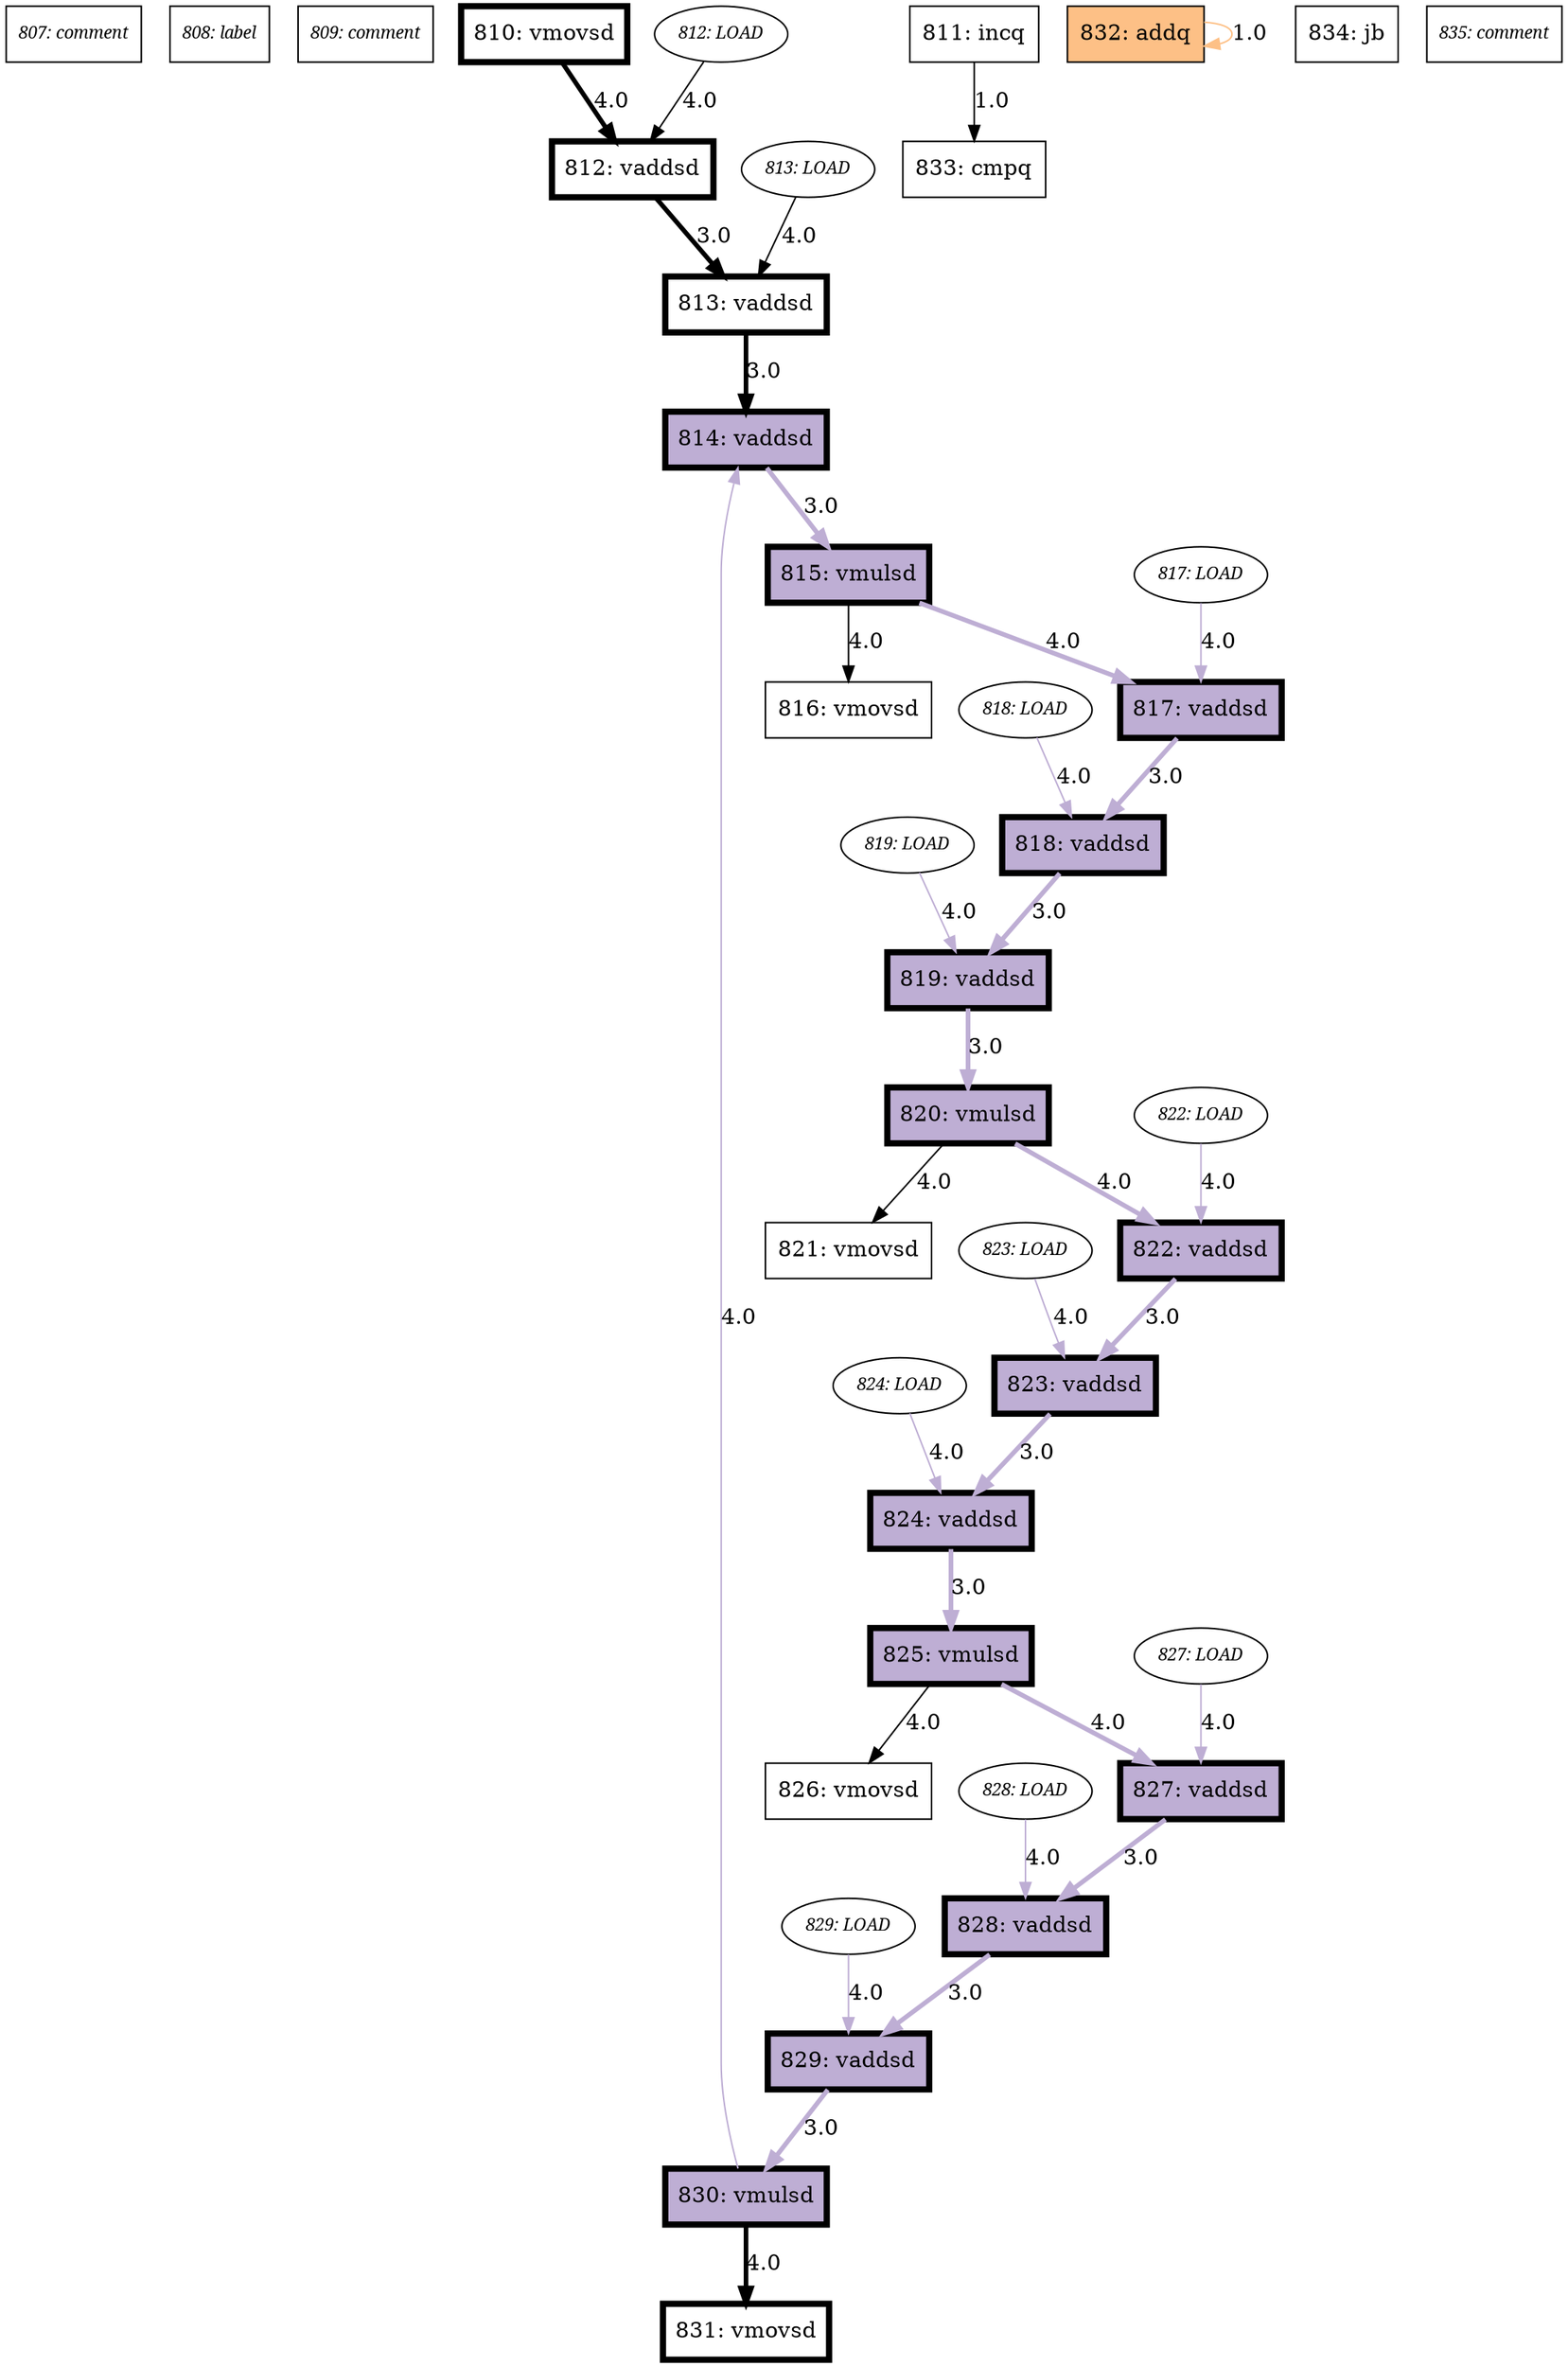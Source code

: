 digraph  {
	node [colorscheme=accent8];
	edge [colorscheme=accent8];
	"807: comment"	 [fontname=italic,
		fontsize=11.0,
		instruction_form="{'instruction': None, 'operands': None, 'directive': None, 'comment': 'LLVM-MCA-BEGIN', 'label': None, 'line': '# LLVM-MCA-BEGIN\
', 'line_number': 807, 'port_pressure': [0.0, 0.0, 0.0, 0.0, 0.0, 0.0, 0.0, 0.0, 0.0, 0.0, 0.0, 0.0, 0.0, 0.0], 'flags': [], 'throughput\
': 0.0, 'latency': 0.0, 'latency_wo_load': 0.0, 'latency_cp': 0, 'latency_lcd': 0}",
		shape=rectangle];
	"808: label"	 [fontname=italic,
		fontsize=11.0,
		instruction_form="{'instruction': None, 'operands': None, 'directive': None, 'comment': 'Preds ..B1.75 ..B1.74', 'label': '..B1.75', 'line': '..B1.75\
:                        # Preds ..B1.75 ..B1.74', 'line_number': 808, 'port_pressure': [0.0, 0.0, 0.0, 0.0, 0.0, 0.0, 0.0, 0.0,\
 0.0, 0.0, 0.0, 0.0, 0.0, 0.0], 'flags': [], 'throughput': 0.0, 'latency': 0.0, 'latency_wo_load': 0.0, 'latency_cp': 0, 'latency\
_lcd': 0}",
		shape=rectangle];
	"809: comment"	 [fontname=italic,
		fontsize=11.0,
		instruction_form="{'instruction': None, 'operands': None, 'directive': None, 'comment': 'Execution count [9.36e+01]', 'label': None, 'line': '# Execution\
 count [9.36e+01]', 'line_number': 809, 'port_pressure': [0.0, 0.0, 0.0, 0.0, 0.0, 0.0, 0.0, 0.0, 0.0, 0.0, 0.0, 0.0, 0.0, 0.0],\
 'flags': [], 'throughput': 0.0, 'latency': 0.0, 'latency_wo_load': 0.0, 'latency_cp': 0, 'latency_lcd': 0}",
		shape=rectangle];
	"810: vmovsd"	 [instruction_form="{'instruction': 'vmovsd', 'operands': {'source': [{'memory': {'offset': {'value': '8'}, 'base': {'name': 'r12'}, 'index': {'name\
': 'r11'}, 'scale': 1}}], 'destination': [{'register': {'name': 'xmm2'}}], 'src_dst': [], 'operand_list': [{'memory': {'offset':\
 {'value': '8'}, 'base': {'name': 'r12'}, 'index': {'name': 'r11'}, 'scale': 1}}, {'register': {'name': 'xmm2'}}]}, 'directive':\
 None, 'comment': '55.35', 'label': None, 'line': 'vmovsd    8(%r12,%r11), %xmm2                           #55.35', 'line_number\
': 810, 'flags': ['performs_load', 'is_load_instruction'], 'port_pressure': [0.0, 0.0, 0.0, 0.0, 0.0, 0.0, 0.0, 0.0, 0.0, 0.5, 0.5\
, 0.5, 0.5, 0.0], 'throughput': 0.5, 'latency': 4.0, 'latency_wo_load': 4.0, 'latency_cp': 4.0, 'latency_lcd': 0}",
		penwidth=4,
		shape=rectangle,
		style=bold];
	"812: vaddsd"	 [instruction_form="{'instruction': 'vaddsd', 'operands': {'source': [{'memory': {'offset': {'value': '16'}, 'base': {'name': 'r12'}, 'index': {'name\
': 'r13'}, 'scale': 1}}, {'register': {'name': 'xmm2'}}], 'destination': [{'register': {'name': 'xmm3'}}], 'src_dst': [], 'operand\
_list': [{'memory': {'offset': {'value': '16'}, 'base': {'name': 'r12'}, 'index': {'name': 'r13'}, 'scale': 1}}, {'register': {'\
name': 'xmm2'}}, {'register': {'name': 'xmm3'}}]}, 'directive': None, 'comment': '55.12', 'label': None, 'line': 'vaddsd    16(%\
r12,%r13), %xmm2, %xmm3                   #55.12', 'line_number': 812, 'flags': ['performs_load'], 'port_pressure': [0.0, 0.0, 0.5\
, 0.5, 0.0, 0.0, 0.0, 0.0, 0.0, 0.5, 0.5, 0.5, 0.5, 0.0], 'throughput': 0.5, 'latency': 7.0, 'latency_wo_load': 3.0, 'latency_cp\
': 3.0, 'latency_lcd': 0}",
		penwidth=4,
		shape=rectangle,
		style=bold];
	"810: vmovsd" -> "812: vaddsd"	 [label=4.0,
		latency=4.0,
		penwidth=3,
		style=bold];
	"811: incq"	 [instruction_form="{'instruction': 'incq', 'operands': {'source': [], 'destination': [{'register': {'name': 'r15'}}], 'src_dst': [], 'operand_list'\
: [{'register': {'name': 'r15'}}]}, 'directive': None, 'comment': '54.9', 'label': None, 'line': 'incq      %r15                \
                          #54.9', 'line_number': 811, 'flags': [], 'port_pressure': [0.0, 0.0, 0.0, 0.0, 0.0, 0.25, 0.52, 0.52, \
0.25, 0.0, 0.0, 0.0, 0.0, 0.0], 'throughput': 0.25, 'latency': 1.0, 'latency_wo_load': 1.0, 'latency_cp': 0, 'latency_lcd': 0}",
		shape=rectangle];
	"833: cmpq"	 [instruction_form="{'instruction': 'cmpq', 'operands': {'source': [{'register': {'name': 'rbx'}}, {'register': {'name': 'r15'}}], 'destination': []\
, 'src_dst': [], 'operand_list': [{'register': {'name': 'rbx'}}, {'register': {'name': 'r15'}}]}, 'directive': None, 'comment': \
'54.9', 'label': None, 'line': 'cmpq      %rbx, %r15                                    #54.9', 'line_number': 833, 'flags': ['lt\
_unknown'], 'port_pressure': [0.0, 0.0, 0.0, 0.0, 0.0, 0.25, 0.25, 0.25, 0.25, 0.0, 0.0, 0.0, 0.0, 0.0], 'throughput': 0.25, 'latency\
': 0.0, 'latency_wo_load': 0.0, 'latency_cp': 0, 'latency_lcd': 0}",
		shape=rectangle];
	"811: incq" -> "833: cmpq"	 [label=1.0,
		latency=1.0];
	"813: vaddsd"	 [instruction_form="{'instruction': 'vaddsd', 'operands': {'source': [{'memory': {'offset': {'value': '8'}, 'base': {'name': 'r12'}, 'index': {'name\
': 'r10'}, 'scale': 1}}, {'register': {'name': 'xmm3'}}], 'destination': [{'register': {'name': 'xmm4'}}], 'src_dst': [], 'operand\
_list': [{'memory': {'offset': {'value': '8'}, 'base': {'name': 'r12'}, 'index': {'name': 'r10'}, 'scale': 1}}, {'register': {'name\
': 'xmm3'}}, {'register': {'name': 'xmm4'}}]}, 'directive': None, 'comment': '55.12', 'label': None, 'line': 'vaddsd    8(%r12,%\
r10), %xmm3, %xmm4                    #55.12', 'line_number': 813, 'flags': ['performs_load'], 'port_pressure': [0.0, 0.0, 0.5, \
0.5, 0.0, 0.0, 0.0, 0.0, 0.0, 0.5, 0.5, 0.5, 0.5, 0.0], 'throughput': 0.5, 'latency': 7.0, 'latency_wo_load': 3.0, 'latency_cp':\
 3.0, 'latency_lcd': 0}",
		penwidth=4,
		shape=rectangle,
		style=bold];
	"812: vaddsd" -> "813: vaddsd"	 [label=3.0,
		latency=3.0,
		penwidth=3,
		style=bold];
	"812: LOAD"	 [fontname=italic,
		fontsize=11.0,
		instruction_form="{'instruction': 'vaddsd', 'operands': {'source': [{'memory': {'offset': {'value': '16'}, 'base': {'name': 'r12'}, 'index': {'name\
': 'r13'}, 'scale': 1}}, {'register': {'name': 'xmm2'}}], 'destination': [{'register': {'name': 'xmm3'}}], 'src_dst': [], 'operand\
_list': [{'memory': {'offset': {'value': '16'}, 'base': {'name': 'r12'}, 'index': {'name': 'r13'}, 'scale': 1}}, {'register': {'\
name': 'xmm2'}}, {'register': {'name': 'xmm3'}}]}, 'directive': None, 'comment': '55.12', 'label': None, 'line': 'vaddsd    16(%\
r12,%r13), %xmm2, %xmm3                   #55.12', 'line_number': 812, 'flags': ['performs_load'], 'port_pressure': [0.0, 0.0, 0.5\
, 0.5, 0.0, 0.0, 0.0, 0.0, 0.0, 0.5, 0.5, 0.5, 0.5, 0.0], 'throughput': 0.5, 'latency': 7.0, 'latency_wo_load': 3.0, 'latency_cp\
': 3.0, 'latency_lcd': 0}"];
	"812: LOAD" -> "812: vaddsd"	 [label=4.0,
		latency=4.0];
	"814: vaddsd"	 [fillcolor=2,
		instruction_form="{'instruction': 'vaddsd', 'operands': {'source': [{'register': {'name': 'xmm1'}}, {'register': {'name': 'xmm4'}}], 'destination'\
: [{'register': {'name': 'xmm1'}}], 'src_dst': [], 'operand_list': [{'register': {'name': 'xmm1'}}, {'register': {'name': 'xmm4'\
}}, {'register': {'name': 'xmm1'}}]}, 'directive': None, 'comment': '55.12', 'label': None, 'line': 'vaddsd    %xmm1, %xmm4, %xmm1\
                           #55.12', 'line_number': 814, 'flags': [], 'port_pressure': [0.0, 0.0, 0.5, 0.5, 0.0, 0.0, 0.0, 0.0, 0.0\
, 0.0, 0.0, 0.0, 0.0, 0.0], 'throughput': 0.5, 'latency': 3.0, 'latency_wo_load': 3.0, 'latency_cp': 3.0, 'latency_lcd': 3.0}",
		penwidth=4,
		shape=rectangle,
		style="bold,filled"];
	"813: vaddsd" -> "814: vaddsd"	 [label=3.0,
		latency=3.0,
		penwidth=3,
		style=bold];
	"813: LOAD"	 [fontname=italic,
		fontsize=11.0,
		instruction_form="{'instruction': 'vaddsd', 'operands': {'source': [{'memory': {'offset': {'value': '8'}, 'base': {'name': 'r12'}, 'index': {'name\
': 'r10'}, 'scale': 1}}, {'register': {'name': 'xmm3'}}], 'destination': [{'register': {'name': 'xmm4'}}], 'src_dst': [], 'operand\
_list': [{'memory': {'offset': {'value': '8'}, 'base': {'name': 'r12'}, 'index': {'name': 'r10'}, 'scale': 1}}, {'register': {'name\
': 'xmm3'}}, {'register': {'name': 'xmm4'}}]}, 'directive': None, 'comment': '55.12', 'label': None, 'line': 'vaddsd    8(%r12,%\
r10), %xmm3, %xmm4                    #55.12', 'line_number': 813, 'flags': ['performs_load'], 'port_pressure': [0.0, 0.0, 0.5, \
0.5, 0.0, 0.0, 0.0, 0.0, 0.0, 0.5, 0.5, 0.5, 0.5, 0.0], 'throughput': 0.5, 'latency': 7.0, 'latency_wo_load': 3.0, 'latency_cp':\
 3.0, 'latency_lcd': 0}"];
	"813: LOAD" -> "813: vaddsd"	 [label=4.0,
		latency=4.0];
	"815: vmulsd"	 [fillcolor=2,
		instruction_form="{'instruction': 'vmulsd', 'operands': {'source': [{'register': {'name': 'xmm1'}}, {'register': {'name': 'xmm0'}}], 'destination'\
: [{'register': {'name': 'xmm5'}}], 'src_dst': [], 'operand_list': [{'register': {'name': 'xmm1'}}, {'register': {'name': 'xmm0'\
}}, {'register': {'name': 'xmm5'}}]}, 'directive': None, 'comment': '55.12', 'label': None, 'line': 'vmulsd    %xmm1, %xmm0, %xmm5\
                           #55.12', 'line_number': 815, 'flags': [], 'port_pressure': [0.5, 0.5, 0.0, 0.0, 0.0, 0.0, 0.0, 0.0, 0.0\
, 0.0, 0.0, 0.0, 0.0, 0.0], 'throughput': 0.5, 'latency': 4.0, 'latency_wo_load': 4.0, 'latency_cp': 4.0, 'latency_lcd': 4.0}",
		penwidth=4,
		shape=rectangle,
		style="bold,filled"];
	"814: vaddsd" -> "815: vmulsd"	 [color=2,
		label=3.0,
		latency=3.0,
		penwidth=3,
		style=bold];
	"816: vmovsd"	 [instruction_form="{'instruction': 'vmovsd', 'operands': {'source': [{'register': {'name': 'xmm5'}}], 'destination': [{'memory': {'offset': {'value\
': '8'}, 'base': {'name': 'r12'}, 'index': {'name': 'r13'}, 'scale': 1}}], 'src_dst': [], 'operand_list': [{'register': {'name':\
 'xmm5'}}, {'memory': {'offset': {'value': '8'}, 'base': {'name': 'r12'}, 'index': {'name': 'r13'}, 'scale': 1}}]}, 'directive':\
 None, 'comment': '55.12', 'label': None, 'line': 'vmovsd    %xmm5, 8(%r12,%r13)                           #55.12', 'line_number\
': 816, 'flags': ['performs_store'], 'port_pressure': [0.0, 0.0, 0.0, 0.0, 0.0, 0.0, 0.0, 0.0, 0.0, 0.5, 0.5, 0.0, 0.0, 1.0], 'throughput\
': 1.0, 'latency': 4.0, 'latency_wo_load': 4.0, 'latency_cp': 0, 'latency_lcd': 0}",
		shape=rectangle];
	"815: vmulsd" -> "816: vmovsd"	 [label=4.0,
		latency=4.0];
	"817: vaddsd"	 [fillcolor=2,
		instruction_form="{'instruction': 'vaddsd', 'operands': {'source': [{'memory': {'offset': {'value': '16'}, 'base': {'name': 'r12'}, 'index': {'name\
': 'r11'}, 'scale': 1}}, {'register': {'name': 'xmm5'}}], 'destination': [{'register': {'name': 'xmm6'}}], 'src_dst': [], 'operand\
_list': [{'memory': {'offset': {'value': '16'}, 'base': {'name': 'r12'}, 'index': {'name': 'r11'}, 'scale': 1}}, {'register': {'\
name': 'xmm5'}}, {'register': {'name': 'xmm6'}}]}, 'directive': None, 'comment': '55.48', 'label': None, 'line': 'vaddsd    16(%\
r12,%r11), %xmm5, %xmm6                   #55.48', 'line_number': 817, 'flags': ['performs_load'], 'port_pressure': [0.0, 0.0, 0.5\
, 0.5, 0.0, 0.0, 0.0, 0.0, 0.0, 0.5, 0.5, 0.5, 0.5, 0.0], 'throughput': 0.5, 'latency': 7.0, 'latency_wo_load': 3.0, 'latency_cp\
': 3.0, 'latency_lcd': 3.0}",
		penwidth=4,
		shape=rectangle,
		style="bold,filled"];
	"815: vmulsd" -> "817: vaddsd"	 [color=2,
		label=4.0,
		latency=4.0,
		penwidth=3,
		style=bold];
	"818: vaddsd"	 [fillcolor=2,
		instruction_form="{'instruction': 'vaddsd', 'operands': {'source': [{'memory': {'offset': {'value': '24'}, 'base': {'name': 'r12'}, 'index': {'name\
': 'r13'}, 'scale': 1}}, {'register': {'name': 'xmm6'}}], 'destination': [{'register': {'name': 'xmm7'}}], 'src_dst': [], 'operand\
_list': [{'memory': {'offset': {'value': '24'}, 'base': {'name': 'r12'}, 'index': {'name': 'r13'}, 'scale': 1}}, {'register': {'\
name': 'xmm6'}}, {'register': {'name': 'xmm7'}}]}, 'directive': None, 'comment': '55.63', 'label': None, 'line': 'vaddsd    24(%\
r12,%r13), %xmm6, %xmm7                   #55.63', 'line_number': 818, 'flags': ['performs_load'], 'port_pressure': [0.0, 0.0, 0.5\
, 0.5, 0.0, 0.0, 0.0, 0.0, 0.0, 0.5, 0.5, 0.5, 0.5, 0.0], 'throughput': 0.5, 'latency': 7.0, 'latency_wo_load': 3.0, 'latency_cp\
': 3.0, 'latency_lcd': 3.0}",
		penwidth=4,
		shape=rectangle,
		style="bold,filled"];
	"817: vaddsd" -> "818: vaddsd"	 [color=2,
		label=3.0,
		latency=3.0,
		penwidth=3,
		style=bold];
	"817: LOAD"	 [fontname=italic,
		fontsize=11.0,
		instruction_form="{'instruction': 'vaddsd', 'operands': {'source': [{'memory': {'offset': {'value': '16'}, 'base': {'name': 'r12'}, 'index': {'name\
': 'r11'}, 'scale': 1}}, {'register': {'name': 'xmm5'}}], 'destination': [{'register': {'name': 'xmm6'}}], 'src_dst': [], 'operand\
_list': [{'memory': {'offset': {'value': '16'}, 'base': {'name': 'r12'}, 'index': {'name': 'r11'}, 'scale': 1}}, {'register': {'\
name': 'xmm5'}}, {'register': {'name': 'xmm6'}}]}, 'directive': None, 'comment': '55.48', 'label': None, 'line': 'vaddsd    16(%\
r12,%r11), %xmm5, %xmm6                   #55.48', 'line_number': 817, 'flags': ['performs_load'], 'port_pressure': [0.0, 0.0, 0.5\
, 0.5, 0.0, 0.0, 0.0, 0.0, 0.0, 0.5, 0.5, 0.5, 0.5, 0.0], 'throughput': 0.5, 'latency': 7.0, 'latency_wo_load': 3.0, 'latency_cp\
': 3.0, 'latency_lcd': 3.0}"];
	"817: LOAD" -> "817: vaddsd"	 [color=2,
		label=4.0,
		latency=4.0];
	"819: vaddsd"	 [fillcolor=2,
		instruction_form="{'instruction': 'vaddsd', 'operands': {'source': [{'memory': {'offset': {'value': '16'}, 'base': {'name': 'r12'}, 'index': {'name\
': 'r10'}, 'scale': 1}}, {'register': {'name': 'xmm7'}}], 'destination': [{'register': {'name': 'xmm8'}}], 'src_dst': [], 'operand\
_list': [{'memory': {'offset': {'value': '16'}, 'base': {'name': 'r12'}, 'index': {'name': 'r10'}, 'scale': 1}}, {'register': {'\
name': 'xmm7'}}, {'register': {'name': 'xmm8'}}]}, 'directive': None, 'comment': '55.79', 'label': None, 'line': 'vaddsd    16(%\
r12,%r10), %xmm7, %xmm8                   #55.79', 'line_number': 819, 'flags': ['performs_load'], 'port_pressure': [0.0, 0.0, 0.5\
, 0.5, 0.0, 0.0, 0.0, 0.0, 0.0, 0.5, 0.5, 0.5, 0.5, 0.0], 'throughput': 0.5, 'latency': 7.0, 'latency_wo_load': 3.0, 'latency_cp\
': 3.0, 'latency_lcd': 3.0}",
		penwidth=4,
		shape=rectangle,
		style="bold,filled"];
	"818: vaddsd" -> "819: vaddsd"	 [color=2,
		label=3.0,
		latency=3.0,
		penwidth=3,
		style=bold];
	"818: LOAD"	 [fontname=italic,
		fontsize=11.0,
		instruction_form="{'instruction': 'vaddsd', 'operands': {'source': [{'memory': {'offset': {'value': '24'}, 'base': {'name': 'r12'}, 'index': {'name\
': 'r13'}, 'scale': 1}}, {'register': {'name': 'xmm6'}}], 'destination': [{'register': {'name': 'xmm7'}}], 'src_dst': [], 'operand\
_list': [{'memory': {'offset': {'value': '24'}, 'base': {'name': 'r12'}, 'index': {'name': 'r13'}, 'scale': 1}}, {'register': {'\
name': 'xmm6'}}, {'register': {'name': 'xmm7'}}]}, 'directive': None, 'comment': '55.63', 'label': None, 'line': 'vaddsd    24(%\
r12,%r13), %xmm6, %xmm7                   #55.63', 'line_number': 818, 'flags': ['performs_load'], 'port_pressure': [0.0, 0.0, 0.5\
, 0.5, 0.0, 0.0, 0.0, 0.0, 0.0, 0.5, 0.5, 0.5, 0.5, 0.0], 'throughput': 0.5, 'latency': 7.0, 'latency_wo_load': 3.0, 'latency_cp\
': 3.0, 'latency_lcd': 3.0}"];
	"818: LOAD" -> "818: vaddsd"	 [color=2,
		label=4.0,
		latency=4.0];
	"820: vmulsd"	 [fillcolor=2,
		instruction_form="{'instruction': 'vmulsd', 'operands': {'source': [{'register': {'name': 'xmm8'}}, {'register': {'name': 'xmm0'}}], 'destination'\
: [{'register': {'name': 'xmm9'}}], 'src_dst': [], 'operand_list': [{'register': {'name': 'xmm8'}}, {'register': {'name': 'xmm0'\
}}, {'register': {'name': 'xmm9'}}]}, 'directive': None, 'comment': '55.12', 'label': None, 'line': 'vmulsd    %xmm8, %xmm0, %xmm9\
                           #55.12', 'line_number': 820, 'flags': [], 'port_pressure': [0.5, 0.5, 0.0, 0.0, 0.0, 0.0, 0.0, 0.0, 0.0\
, 0.0, 0.0, 0.0, 0.0, 0.0], 'throughput': 0.5, 'latency': 4.0, 'latency_wo_load': 4.0, 'latency_cp': 4.0, 'latency_lcd': 4.0}",
		penwidth=4,
		shape=rectangle,
		style="bold,filled"];
	"819: vaddsd" -> "820: vmulsd"	 [color=2,
		label=3.0,
		latency=3.0,
		penwidth=3,
		style=bold];
	"819: LOAD"	 [fontname=italic,
		fontsize=11.0,
		instruction_form="{'instruction': 'vaddsd', 'operands': {'source': [{'memory': {'offset': {'value': '16'}, 'base': {'name': 'r12'}, 'index': {'name\
': 'r10'}, 'scale': 1}}, {'register': {'name': 'xmm7'}}], 'destination': [{'register': {'name': 'xmm8'}}], 'src_dst': [], 'operand\
_list': [{'memory': {'offset': {'value': '16'}, 'base': {'name': 'r12'}, 'index': {'name': 'r10'}, 'scale': 1}}, {'register': {'\
name': 'xmm7'}}, {'register': {'name': 'xmm8'}}]}, 'directive': None, 'comment': '55.79', 'label': None, 'line': 'vaddsd    16(%\
r12,%r10), %xmm7, %xmm8                   #55.79', 'line_number': 819, 'flags': ['performs_load'], 'port_pressure': [0.0, 0.0, 0.5\
, 0.5, 0.0, 0.0, 0.0, 0.0, 0.0, 0.5, 0.5, 0.5, 0.5, 0.0], 'throughput': 0.5, 'latency': 7.0, 'latency_wo_load': 3.0, 'latency_cp\
': 3.0, 'latency_lcd': 3.0}"];
	"819: LOAD" -> "819: vaddsd"	 [color=2,
		label=4.0,
		latency=4.0];
	"821: vmovsd"	 [instruction_form="{'instruction': 'vmovsd', 'operands': {'source': [{'register': {'name': 'xmm9'}}], 'destination': [{'memory': {'offset': {'value\
': '16'}, 'base': {'name': 'r12'}, 'index': {'name': 'r13'}, 'scale': 1}}], 'src_dst': [], 'operand_list': [{'register': {'name'\
: 'xmm9'}}, {'memory': {'offset': {'value': '16'}, 'base': {'name': 'r12'}, 'index': {'name': 'r13'}, 'scale': 1}}]}, 'directive\
': None, 'comment': '55.12', 'label': None, 'line': 'vmovsd    %xmm9, 16(%r12,%r13)                          #55.12', 'line_number\
': 821, 'flags': ['performs_store'], 'port_pressure': [0.0, 0.0, 0.0, 0.0, 0.0, 0.0, 0.0, 0.0, 0.0, 0.5, 0.5, 0.0, 0.0, 1.0], 'throughput\
': 1.0, 'latency': 4.0, 'latency_wo_load': 4.0, 'latency_cp': 0, 'latency_lcd': 0}",
		shape=rectangle];
	"820: vmulsd" -> "821: vmovsd"	 [label=4.0,
		latency=4.0];
	"822: vaddsd"	 [fillcolor=2,
		instruction_form="{'instruction': 'vaddsd', 'operands': {'source': [{'memory': {'offset': {'value': '24'}, 'base': {'name': 'r12'}, 'index': {'name\
': 'r11'}, 'scale': 1}}, {'register': {'name': 'xmm9'}}], 'destination': [{'register': {'name': 'xmm10'}}], 'src_dst': [], 'operand\
_list': [{'memory': {'offset': {'value': '24'}, 'base': {'name': 'r12'}, 'index': {'name': 'r11'}, 'scale': 1}}, {'register': {'\
name': 'xmm9'}}, {'register': {'name': 'xmm10'}}]}, 'directive': None, 'comment': '55.48', 'label': None, 'line': 'vaddsd    24(\
%r12,%r11), %xmm9, %xmm10                  #55.48', 'line_number': 822, 'flags': ['performs_load'], 'port_pressure': [0.0, 0.0, \
0.5, 0.5, 0.0, 0.0, 0.0, 0.0, 0.0, 0.5, 0.5, 0.5, 0.5, 0.0], 'throughput': 0.5, 'latency': 7.0, 'latency_wo_load': 3.0, 'latency\
_cp': 3.0, 'latency_lcd': 3.0}",
		penwidth=4,
		shape=rectangle,
		style="bold,filled"];
	"820: vmulsd" -> "822: vaddsd"	 [color=2,
		label=4.0,
		latency=4.0,
		penwidth=3,
		style=bold];
	"823: vaddsd"	 [fillcolor=2,
		instruction_form="{'instruction': 'vaddsd', 'operands': {'source': [{'memory': {'offset': {'value': '32'}, 'base': {'name': 'r12'}, 'index': {'name\
': 'r13'}, 'scale': 1}}, {'register': {'name': 'xmm10'}}], 'destination': [{'register': {'name': 'xmm11'}}], 'src_dst': [], 'operand\
_list': [{'memory': {'offset': {'value': '32'}, 'base': {'name': 'r12'}, 'index': {'name': 'r13'}, 'scale': 1}}, {'register': {'\
name': 'xmm10'}}, {'register': {'name': 'xmm11'}}]}, 'directive': None, 'comment': '55.63', 'label': None, 'line': 'vaddsd    32\
(%r12,%r13), %xmm10, %xmm11                 #55.63', 'line_number': 823, 'flags': ['performs_load'], 'port_pressure': [0.0, 0.0,\
 0.5, 0.5, 0.0, 0.0, 0.0, 0.0, 0.0, 0.5, 0.5, 0.5, 0.5, 0.0], 'throughput': 0.5, 'latency': 7.0, 'latency_wo_load': 3.0, 'latency\
_cp': 3.0, 'latency_lcd': 3.0}",
		penwidth=4,
		shape=rectangle,
		style="bold,filled"];
	"822: vaddsd" -> "823: vaddsd"	 [color=2,
		label=3.0,
		latency=3.0,
		penwidth=3,
		style=bold];
	"822: LOAD"	 [fontname=italic,
		fontsize=11.0,
		instruction_form="{'instruction': 'vaddsd', 'operands': {'source': [{'memory': {'offset': {'value': '24'}, 'base': {'name': 'r12'}, 'index': {'name\
': 'r11'}, 'scale': 1}}, {'register': {'name': 'xmm9'}}], 'destination': [{'register': {'name': 'xmm10'}}], 'src_dst': [], 'operand\
_list': [{'memory': {'offset': {'value': '24'}, 'base': {'name': 'r12'}, 'index': {'name': 'r11'}, 'scale': 1}}, {'register': {'\
name': 'xmm9'}}, {'register': {'name': 'xmm10'}}]}, 'directive': None, 'comment': '55.48', 'label': None, 'line': 'vaddsd    24(\
%r12,%r11), %xmm9, %xmm10                  #55.48', 'line_number': 822, 'flags': ['performs_load'], 'port_pressure': [0.0, 0.0, \
0.5, 0.5, 0.0, 0.0, 0.0, 0.0, 0.0, 0.5, 0.5, 0.5, 0.5, 0.0], 'throughput': 0.5, 'latency': 7.0, 'latency_wo_load': 3.0, 'latency\
_cp': 3.0, 'latency_lcd': 3.0}"];
	"822: LOAD" -> "822: vaddsd"	 [color=2,
		label=4.0,
		latency=4.0];
	"824: vaddsd"	 [fillcolor=2,
		instruction_form="{'instruction': 'vaddsd', 'operands': {'source': [{'memory': {'offset': {'value': '24'}, 'base': {'name': 'r12'}, 'index': {'name\
': 'r10'}, 'scale': 1}}, {'register': {'name': 'xmm11'}}], 'destination': [{'register': {'name': 'xmm12'}}], 'src_dst': [], 'operand\
_list': [{'memory': {'offset': {'value': '24'}, 'base': {'name': 'r12'}, 'index': {'name': 'r10'}, 'scale': 1}}, {'register': {'\
name': 'xmm11'}}, {'register': {'name': 'xmm12'}}]}, 'directive': None, 'comment': '55.79', 'label': None, 'line': 'vaddsd    24\
(%r12,%r10), %xmm11, %xmm12                 #55.79', 'line_number': 824, 'flags': ['performs_load'], 'port_pressure': [0.0, 0.0,\
 0.5, 0.5, 0.0, 0.0, 0.0, 0.0, 0.0, 0.5, 0.5, 0.5, 0.5, 0.0], 'throughput': 0.5, 'latency': 7.0, 'latency_wo_load': 3.0, 'latency\
_cp': 3.0, 'latency_lcd': 3.0}",
		penwidth=4,
		shape=rectangle,
		style="bold,filled"];
	"823: vaddsd" -> "824: vaddsd"	 [color=2,
		label=3.0,
		latency=3.0,
		penwidth=3,
		style=bold];
	"823: LOAD"	 [fontname=italic,
		fontsize=11.0,
		instruction_form="{'instruction': 'vaddsd', 'operands': {'source': [{'memory': {'offset': {'value': '32'}, 'base': {'name': 'r12'}, 'index': {'name\
': 'r13'}, 'scale': 1}}, {'register': {'name': 'xmm10'}}], 'destination': [{'register': {'name': 'xmm11'}}], 'src_dst': [], 'operand\
_list': [{'memory': {'offset': {'value': '32'}, 'base': {'name': 'r12'}, 'index': {'name': 'r13'}, 'scale': 1}}, {'register': {'\
name': 'xmm10'}}, {'register': {'name': 'xmm11'}}]}, 'directive': None, 'comment': '55.63', 'label': None, 'line': 'vaddsd    32\
(%r12,%r13), %xmm10, %xmm11                 #55.63', 'line_number': 823, 'flags': ['performs_load'], 'port_pressure': [0.0, 0.0,\
 0.5, 0.5, 0.0, 0.0, 0.0, 0.0, 0.0, 0.5, 0.5, 0.5, 0.5, 0.0], 'throughput': 0.5, 'latency': 7.0, 'latency_wo_load': 3.0, 'latency\
_cp': 3.0, 'latency_lcd': 3.0}"];
	"823: LOAD" -> "823: vaddsd"	 [color=2,
		label=4.0,
		latency=4.0];
	"825: vmulsd"	 [fillcolor=2,
		instruction_form="{'instruction': 'vmulsd', 'operands': {'source': [{'register': {'name': 'xmm12'}}, {'register': {'name': 'xmm0'}}], 'destination\
': [{'register': {'name': 'xmm13'}}], 'src_dst': [], 'operand_list': [{'register': {'name': 'xmm12'}}, {'register': {'name': 'xmm0\
'}}, {'register': {'name': 'xmm13'}}]}, 'directive': None, 'comment': '55.12', 'label': None, 'line': 'vmulsd    %xmm12, %xmm0, \
%xmm13                         #55.12', 'line_number': 825, 'flags': [], 'port_pressure': [0.5, 0.5, 0.0, 0.0, 0.0, 0.0, 0.0, 0.0\
, 0.0, 0.0, 0.0, 0.0, 0.0, 0.0], 'throughput': 0.5, 'latency': 4.0, 'latency_wo_load': 4.0, 'latency_cp': 4.0, 'latency_lcd': 4.0\
}",
		penwidth=4,
		shape=rectangle,
		style="bold,filled"];
	"824: vaddsd" -> "825: vmulsd"	 [color=2,
		label=3.0,
		latency=3.0,
		penwidth=3,
		style=bold];
	"824: LOAD"	 [fontname=italic,
		fontsize=11.0,
		instruction_form="{'instruction': 'vaddsd', 'operands': {'source': [{'memory': {'offset': {'value': '24'}, 'base': {'name': 'r12'}, 'index': {'name\
': 'r10'}, 'scale': 1}}, {'register': {'name': 'xmm11'}}], 'destination': [{'register': {'name': 'xmm12'}}], 'src_dst': [], 'operand\
_list': [{'memory': {'offset': {'value': '24'}, 'base': {'name': 'r12'}, 'index': {'name': 'r10'}, 'scale': 1}}, {'register': {'\
name': 'xmm11'}}, {'register': {'name': 'xmm12'}}]}, 'directive': None, 'comment': '55.79', 'label': None, 'line': 'vaddsd    24\
(%r12,%r10), %xmm11, %xmm12                 #55.79', 'line_number': 824, 'flags': ['performs_load'], 'port_pressure': [0.0, 0.0,\
 0.5, 0.5, 0.0, 0.0, 0.0, 0.0, 0.0, 0.5, 0.5, 0.5, 0.5, 0.0], 'throughput': 0.5, 'latency': 7.0, 'latency_wo_load': 3.0, 'latency\
_cp': 3.0, 'latency_lcd': 3.0}"];
	"824: LOAD" -> "824: vaddsd"	 [color=2,
		label=4.0,
		latency=4.0];
	"826: vmovsd"	 [instruction_form="{'instruction': 'vmovsd', 'operands': {'source': [{'register': {'name': 'xmm13'}}], 'destination': [{'memory': {'offset': {'value\
': '24'}, 'base': {'name': 'r12'}, 'index': {'name': 'r13'}, 'scale': 1}}], 'src_dst': [], 'operand_list': [{'register': {'name'\
: 'xmm13'}}, {'memory': {'offset': {'value': '24'}, 'base': {'name': 'r12'}, 'index': {'name': 'r13'}, 'scale': 1}}]}, 'directive\
': None, 'comment': '55.12', 'label': None, 'line': 'vmovsd    %xmm13, 24(%r12,%r13)                         #55.12', 'line_number\
': 826, 'flags': ['performs_store'], 'port_pressure': [0.0, 0.0, 0.0, 0.0, 0.0, 0.0, 0.0, 0.0, 0.0, 0.5, 0.5, 0.0, 0.0, 1.0], 'throughput\
': 1.0, 'latency': 4.0, 'latency_wo_load': 4.0, 'latency_cp': 0, 'latency_lcd': 0}",
		shape=rectangle];
	"825: vmulsd" -> "826: vmovsd"	 [label=4.0,
		latency=4.0];
	"827: vaddsd"	 [fillcolor=2,
		instruction_form="{'instruction': 'vaddsd', 'operands': {'source': [{'memory': {'offset': {'value': '32'}, 'base': {'name': 'r12'}, 'index': {'name\
': 'r11'}, 'scale': 1}}, {'register': {'name': 'xmm13'}}], 'destination': [{'register': {'name': 'xmm14'}}], 'src_dst': [], 'operand\
_list': [{'memory': {'offset': {'value': '32'}, 'base': {'name': 'r12'}, 'index': {'name': 'r11'}, 'scale': 1}}, {'register': {'\
name': 'xmm13'}}, {'register': {'name': 'xmm14'}}]}, 'directive': None, 'comment': '55.48', 'label': None, 'line': 'vaddsd    32\
(%r12,%r11), %xmm13, %xmm14                 #55.48', 'line_number': 827, 'flags': ['performs_load'], 'port_pressure': [0.0, 0.0,\
 0.5, 0.5, 0.0, 0.0, 0.0, 0.0, 0.0, 0.5, 0.5, 0.5, 0.5, 0.0], 'throughput': 0.5, 'latency': 7.0, 'latency_wo_load': 3.0, 'latency\
_cp': 3.0, 'latency_lcd': 3.0}",
		penwidth=4,
		shape=rectangle,
		style="bold,filled"];
	"825: vmulsd" -> "827: vaddsd"	 [color=2,
		label=4.0,
		latency=4.0,
		penwidth=3,
		style=bold];
	"828: vaddsd"	 [fillcolor=2,
		instruction_form="{'instruction': 'vaddsd', 'operands': {'source': [{'memory': {'offset': {'value': '40'}, 'base': {'name': 'r12'}, 'index': {'name\
': 'r13'}, 'scale': 1}}, {'register': {'name': 'xmm14'}}], 'destination': [{'register': {'name': 'xmm15'}}], 'src_dst': [], 'operand\
_list': [{'memory': {'offset': {'value': '40'}, 'base': {'name': 'r12'}, 'index': {'name': 'r13'}, 'scale': 1}}, {'register': {'\
name': 'xmm14'}}, {'register': {'name': 'xmm15'}}]}, 'directive': None, 'comment': '55.63', 'label': None, 'line': 'vaddsd    40\
(%r12,%r13), %xmm14, %xmm15                 #55.63', 'line_number': 828, 'flags': ['performs_load'], 'port_pressure': [0.0, 0.0,\
 0.5, 0.5, 0.0, 0.0, 0.0, 0.0, 0.0, 0.5, 0.5, 0.5, 0.5, 0.0], 'throughput': 0.5, 'latency': 7.0, 'latency_wo_load': 3.0, 'latency\
_cp': 3.0, 'latency_lcd': 3.0}",
		penwidth=4,
		shape=rectangle,
		style="bold,filled"];
	"827: vaddsd" -> "828: vaddsd"	 [color=2,
		label=3.0,
		latency=3.0,
		penwidth=3,
		style=bold];
	"827: LOAD"	 [fontname=italic,
		fontsize=11.0,
		instruction_form="{'instruction': 'vaddsd', 'operands': {'source': [{'memory': {'offset': {'value': '32'}, 'base': {'name': 'r12'}, 'index': {'name\
': 'r11'}, 'scale': 1}}, {'register': {'name': 'xmm13'}}], 'destination': [{'register': {'name': 'xmm14'}}], 'src_dst': [], 'operand\
_list': [{'memory': {'offset': {'value': '32'}, 'base': {'name': 'r12'}, 'index': {'name': 'r11'}, 'scale': 1}}, {'register': {'\
name': 'xmm13'}}, {'register': {'name': 'xmm14'}}]}, 'directive': None, 'comment': '55.48', 'label': None, 'line': 'vaddsd    32\
(%r12,%r11), %xmm13, %xmm14                 #55.48', 'line_number': 827, 'flags': ['performs_load'], 'port_pressure': [0.0, 0.0,\
 0.5, 0.5, 0.0, 0.0, 0.0, 0.0, 0.0, 0.5, 0.5, 0.5, 0.5, 0.0], 'throughput': 0.5, 'latency': 7.0, 'latency_wo_load': 3.0, 'latency\
_cp': 3.0, 'latency_lcd': 3.0}"];
	"827: LOAD" -> "827: vaddsd"	 [color=2,
		label=4.0,
		latency=4.0];
	"829: vaddsd"	 [fillcolor=2,
		instruction_form="{'instruction': 'vaddsd', 'operands': {'source': [{'memory': {'offset': {'value': '32'}, 'base': {'name': 'r12'}, 'index': {'name\
': 'r10'}, 'scale': 1}}, {'register': {'name': 'xmm15'}}], 'destination': [{'register': {'name': 'xmm1'}}], 'src_dst': [], 'operand\
_list': [{'memory': {'offset': {'value': '32'}, 'base': {'name': 'r12'}, 'index': {'name': 'r10'}, 'scale': 1}}, {'register': {'\
name': 'xmm15'}}, {'register': {'name': 'xmm1'}}]}, 'directive': None, 'comment': '55.79', 'label': None, 'line': 'vaddsd    32(\
%r12,%r10), %xmm15, %xmm1                  #55.79', 'line_number': 829, 'flags': ['performs_load'], 'port_pressure': [0.0, 0.0, \
0.5, 0.5, 0.0, 0.0, 0.0, 0.0, 0.0, 0.5, 0.5, 0.5, 0.5, 0.0], 'throughput': 0.5, 'latency': 7.0, 'latency_wo_load': 3.0, 'latency\
_cp': 3.0, 'latency_lcd': 3.0}",
		penwidth=4,
		shape=rectangle,
		style="bold,filled"];
	"828: vaddsd" -> "829: vaddsd"	 [color=2,
		label=3.0,
		latency=3.0,
		penwidth=3,
		style=bold];
	"828: LOAD"	 [fontname=italic,
		fontsize=11.0,
		instruction_form="{'instruction': 'vaddsd', 'operands': {'source': [{'memory': {'offset': {'value': '40'}, 'base': {'name': 'r12'}, 'index': {'name\
': 'r13'}, 'scale': 1}}, {'register': {'name': 'xmm14'}}], 'destination': [{'register': {'name': 'xmm15'}}], 'src_dst': [], 'operand\
_list': [{'memory': {'offset': {'value': '40'}, 'base': {'name': 'r12'}, 'index': {'name': 'r13'}, 'scale': 1}}, {'register': {'\
name': 'xmm14'}}, {'register': {'name': 'xmm15'}}]}, 'directive': None, 'comment': '55.63', 'label': None, 'line': 'vaddsd    40\
(%r12,%r13), %xmm14, %xmm15                 #55.63', 'line_number': 828, 'flags': ['performs_load'], 'port_pressure': [0.0, 0.0,\
 0.5, 0.5, 0.0, 0.0, 0.0, 0.0, 0.0, 0.5, 0.5, 0.5, 0.5, 0.0], 'throughput': 0.5, 'latency': 7.0, 'latency_wo_load': 3.0, 'latency\
_cp': 3.0, 'latency_lcd': 3.0}"];
	"828: LOAD" -> "828: vaddsd"	 [color=2,
		label=4.0,
		latency=4.0];
	"831: vmovsd"	 [instruction_form="{'instruction': 'vmovsd', 'operands': {'source': [{'register': {'name': 'xmm1'}}], 'destination': [{'memory': {'offset': {'value\
': '32'}, 'base': {'name': 'r12'}, 'index': {'name': 'r13'}, 'scale': 1}}], 'src_dst': [], 'operand_list': [{'register': {'name'\
: 'xmm1'}}, {'memory': {'offset': {'value': '32'}, 'base': {'name': 'r12'}, 'index': {'name': 'r13'}, 'scale': 1}}]}, 'directive\
': None, 'comment': '55.12', 'label': None, 'line': 'vmovsd    %xmm1, 32(%r12,%r13)                          #55.12', 'line_number\
': 831, 'flags': ['performs_store'], 'port_pressure': [0.0, 0.0, 0.0, 0.0, 0.0, 0.0, 0.0, 0.0, 0.0, 0.5, 0.5, 0.0, 0.0, 1.0], 'throughput\
': 1.0, 'latency': 4.0, 'latency_wo_load': 4.0, 'latency_cp': 4.0, 'latency_lcd': 0}",
		penwidth=4,
		shape=rectangle,
		style=bold];
	"832: addq"	 [fillcolor=3,
		instruction_form="{'instruction': 'addq', 'operands': {'source': [{'immediate': {'value': '32'}}], 'destination': [], 'src_dst': [{'register': {'name\
': 'r12'}}], 'operand_list': [{'immediate': {'value': '32'}}, {'register': {'name': 'r12'}}]}, 'directive': None, 'comment': '54.9\
', 'label': None, 'line': 'addq      $32, %r12                                     #54.9', 'line_number': 832, 'flags': [], 'port\
_pressure': [0.0, 0.0, 0.0, 0.0, 0.0, 0.25, 0.25, 0.25, 0.25, 0.0, 0.0, 0.0, 0.0, 0.0], 'throughput': 0.25, 'latency': 1.0, 'latency\
_wo_load': 1.0, 'latency_cp': 0, 'latency_lcd': 1.0}",
		shape=rectangle,
		style=filled];
	"832: addq" -> "832: addq"	 [color=3,
		label=1.0,
		latency=1.0];
	"834: jb"	 [instruction_form="{'instruction': 'jb', 'operands': {'source': [], 'destination': [{'identifier': {'name': '..B1.75'}}], 'src_dst': [], 'operand_list\
': [{'identifier': {'name': '..B1.75'}}]}, 'directive': None, 'comment': 'Prob 28% #54.9', 'label': None, 'line': 'jb        ..B1.75\
       # Prob 28%                      #54.9', 'line_number': 834, 'flags': ['not_bound', 'lt_unknown'], 'port_pressure': [0.0, \
0.0, 0.0, 0.0, 0.0, 0.0, 0.0, 0.0, 0.0, 0.0, 0.0, 0.0, 0.0, 0.0], 'throughput': 0.0, 'latency': 0.0, 'latency_wo_load': 0.0, 'latency\
_cp': 0, 'latency_lcd': 0}",
		shape=rectangle];
	"830: vmulsd"	 [fillcolor=2,
		instruction_form="{'instruction': 'vmulsd', 'operands': {'source': [{'register': {'name': 'xmm1'}}, {'register': {'name': 'xmm0'}}], 'destination'\
: [{'register': {'name': 'xmm1'}}], 'src_dst': [], 'operand_list': [{'register': {'name': 'xmm1'}}, {'register': {'name': 'xmm0'\
}}, {'register': {'name': 'xmm1'}}]}, 'directive': None, 'comment': '55.12', 'label': None, 'line': 'vmulsd    %xmm1, %xmm0, %xmm1\
                           #55.12', 'line_number': 830, 'flags': [], 'port_pressure': [0.5, 0.5, 0.0, 0.0, 0.0, 0.0, 0.0, 0.0, 0.0\
, 0.0, 0.0, 0.0, 0.0, 0.0], 'throughput': 0.5, 'latency': 4.0, 'latency_wo_load': 4.0, 'latency_cp': 4.0, 'latency_lcd': 4.0}",
		penwidth=4,
		shape=rectangle,
		style="bold,filled"];
	"829: vaddsd" -> "830: vmulsd"	 [color=2,
		label=3.0,
		latency=3.0,
		penwidth=3,
		style=bold];
	"829: LOAD"	 [fontname=italic,
		fontsize=11.0,
		instruction_form="{'instruction': 'vaddsd', 'operands': {'source': [{'memory': {'offset': {'value': '32'}, 'base': {'name': 'r12'}, 'index': {'name\
': 'r10'}, 'scale': 1}}, {'register': {'name': 'xmm15'}}], 'destination': [{'register': {'name': 'xmm1'}}], 'src_dst': [], 'operand\
_list': [{'memory': {'offset': {'value': '32'}, 'base': {'name': 'r12'}, 'index': {'name': 'r10'}, 'scale': 1}}, {'register': {'\
name': 'xmm15'}}, {'register': {'name': 'xmm1'}}]}, 'directive': None, 'comment': '55.79', 'label': None, 'line': 'vaddsd    32(\
%r12,%r10), %xmm15, %xmm1                  #55.79', 'line_number': 829, 'flags': ['performs_load'], 'port_pressure': [0.0, 0.0, \
0.5, 0.5, 0.0, 0.0, 0.0, 0.0, 0.0, 0.5, 0.5, 0.5, 0.5, 0.0], 'throughput': 0.5, 'latency': 7.0, 'latency_wo_load': 3.0, 'latency\
_cp': 3.0, 'latency_lcd': 3.0}"];
	"829: LOAD" -> "829: vaddsd"	 [color=2,
		label=4.0,
		latency=4.0];
	"830: vmulsd" -> "814: vaddsd"	 [color=2,
		label=4.0,
		latency=4.0];
	"830: vmulsd" -> "831: vmovsd"	 [label=4.0,
		latency=4.0,
		penwidth=3,
		style=bold];
	"835: comment"	 [fontname=italic,
		fontsize=11.0,
		instruction_form="{'instruction': None, 'operands': None, 'directive': None, 'comment': 'LLVM-MCA-END', 'label': None, 'line': '# LLVM-MCA-END', '\
line_number': 835, 'port_pressure': [0.0, 0.0, 0.0, 0.0, 0.0, 0.0, 0.0, 0.0, 0.0, 0.0, 0.0, 0.0, 0.0, 0.0], 'flags': [], 'throughput\
': 0.0, 'latency': 0.0, 'latency_wo_load': 0.0, 'latency_cp': 0, 'latency_lcd': 0}",
		shape=rectangle];
}
